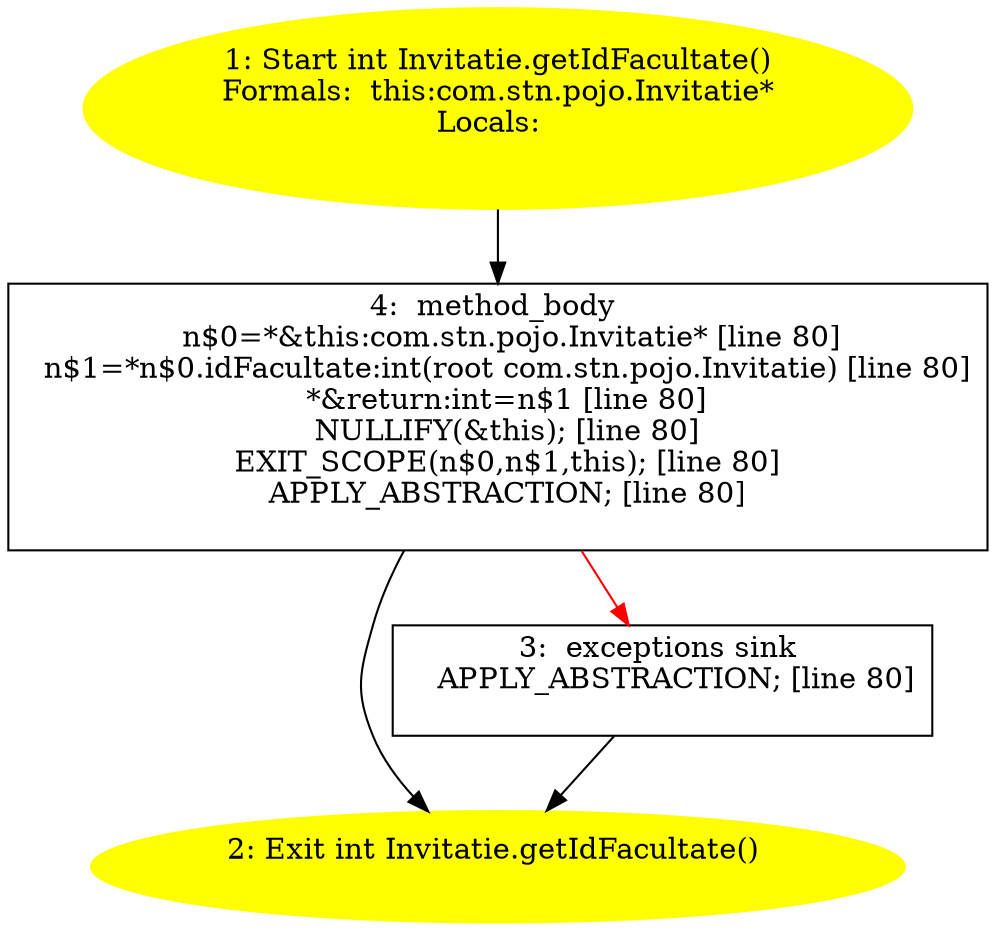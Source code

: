 /* @generated */
digraph cfg {
"com.stn.pojo.Invitatie.getIdFacultate():int.fa850aba38dbd3ae9c875eb07d24b51d_1" [label="1: Start int Invitatie.getIdFacultate()\nFormals:  this:com.stn.pojo.Invitatie*\nLocals:  \n  " color=yellow style=filled]
	

	 "com.stn.pojo.Invitatie.getIdFacultate():int.fa850aba38dbd3ae9c875eb07d24b51d_1" -> "com.stn.pojo.Invitatie.getIdFacultate():int.fa850aba38dbd3ae9c875eb07d24b51d_4" ;
"com.stn.pojo.Invitatie.getIdFacultate():int.fa850aba38dbd3ae9c875eb07d24b51d_2" [label="2: Exit int Invitatie.getIdFacultate() \n  " color=yellow style=filled]
	

"com.stn.pojo.Invitatie.getIdFacultate():int.fa850aba38dbd3ae9c875eb07d24b51d_3" [label="3:  exceptions sink \n   APPLY_ABSTRACTION; [line 80]\n " shape="box"]
	

	 "com.stn.pojo.Invitatie.getIdFacultate():int.fa850aba38dbd3ae9c875eb07d24b51d_3" -> "com.stn.pojo.Invitatie.getIdFacultate():int.fa850aba38dbd3ae9c875eb07d24b51d_2" ;
"com.stn.pojo.Invitatie.getIdFacultate():int.fa850aba38dbd3ae9c875eb07d24b51d_4" [label="4:  method_body \n   n$0=*&this:com.stn.pojo.Invitatie* [line 80]\n  n$1=*n$0.idFacultate:int(root com.stn.pojo.Invitatie) [line 80]\n  *&return:int=n$1 [line 80]\n  NULLIFY(&this); [line 80]\n  EXIT_SCOPE(n$0,n$1,this); [line 80]\n  APPLY_ABSTRACTION; [line 80]\n " shape="box"]
	

	 "com.stn.pojo.Invitatie.getIdFacultate():int.fa850aba38dbd3ae9c875eb07d24b51d_4" -> "com.stn.pojo.Invitatie.getIdFacultate():int.fa850aba38dbd3ae9c875eb07d24b51d_2" ;
	 "com.stn.pojo.Invitatie.getIdFacultate():int.fa850aba38dbd3ae9c875eb07d24b51d_4" -> "com.stn.pojo.Invitatie.getIdFacultate():int.fa850aba38dbd3ae9c875eb07d24b51d_3" [color="red" ];
}
